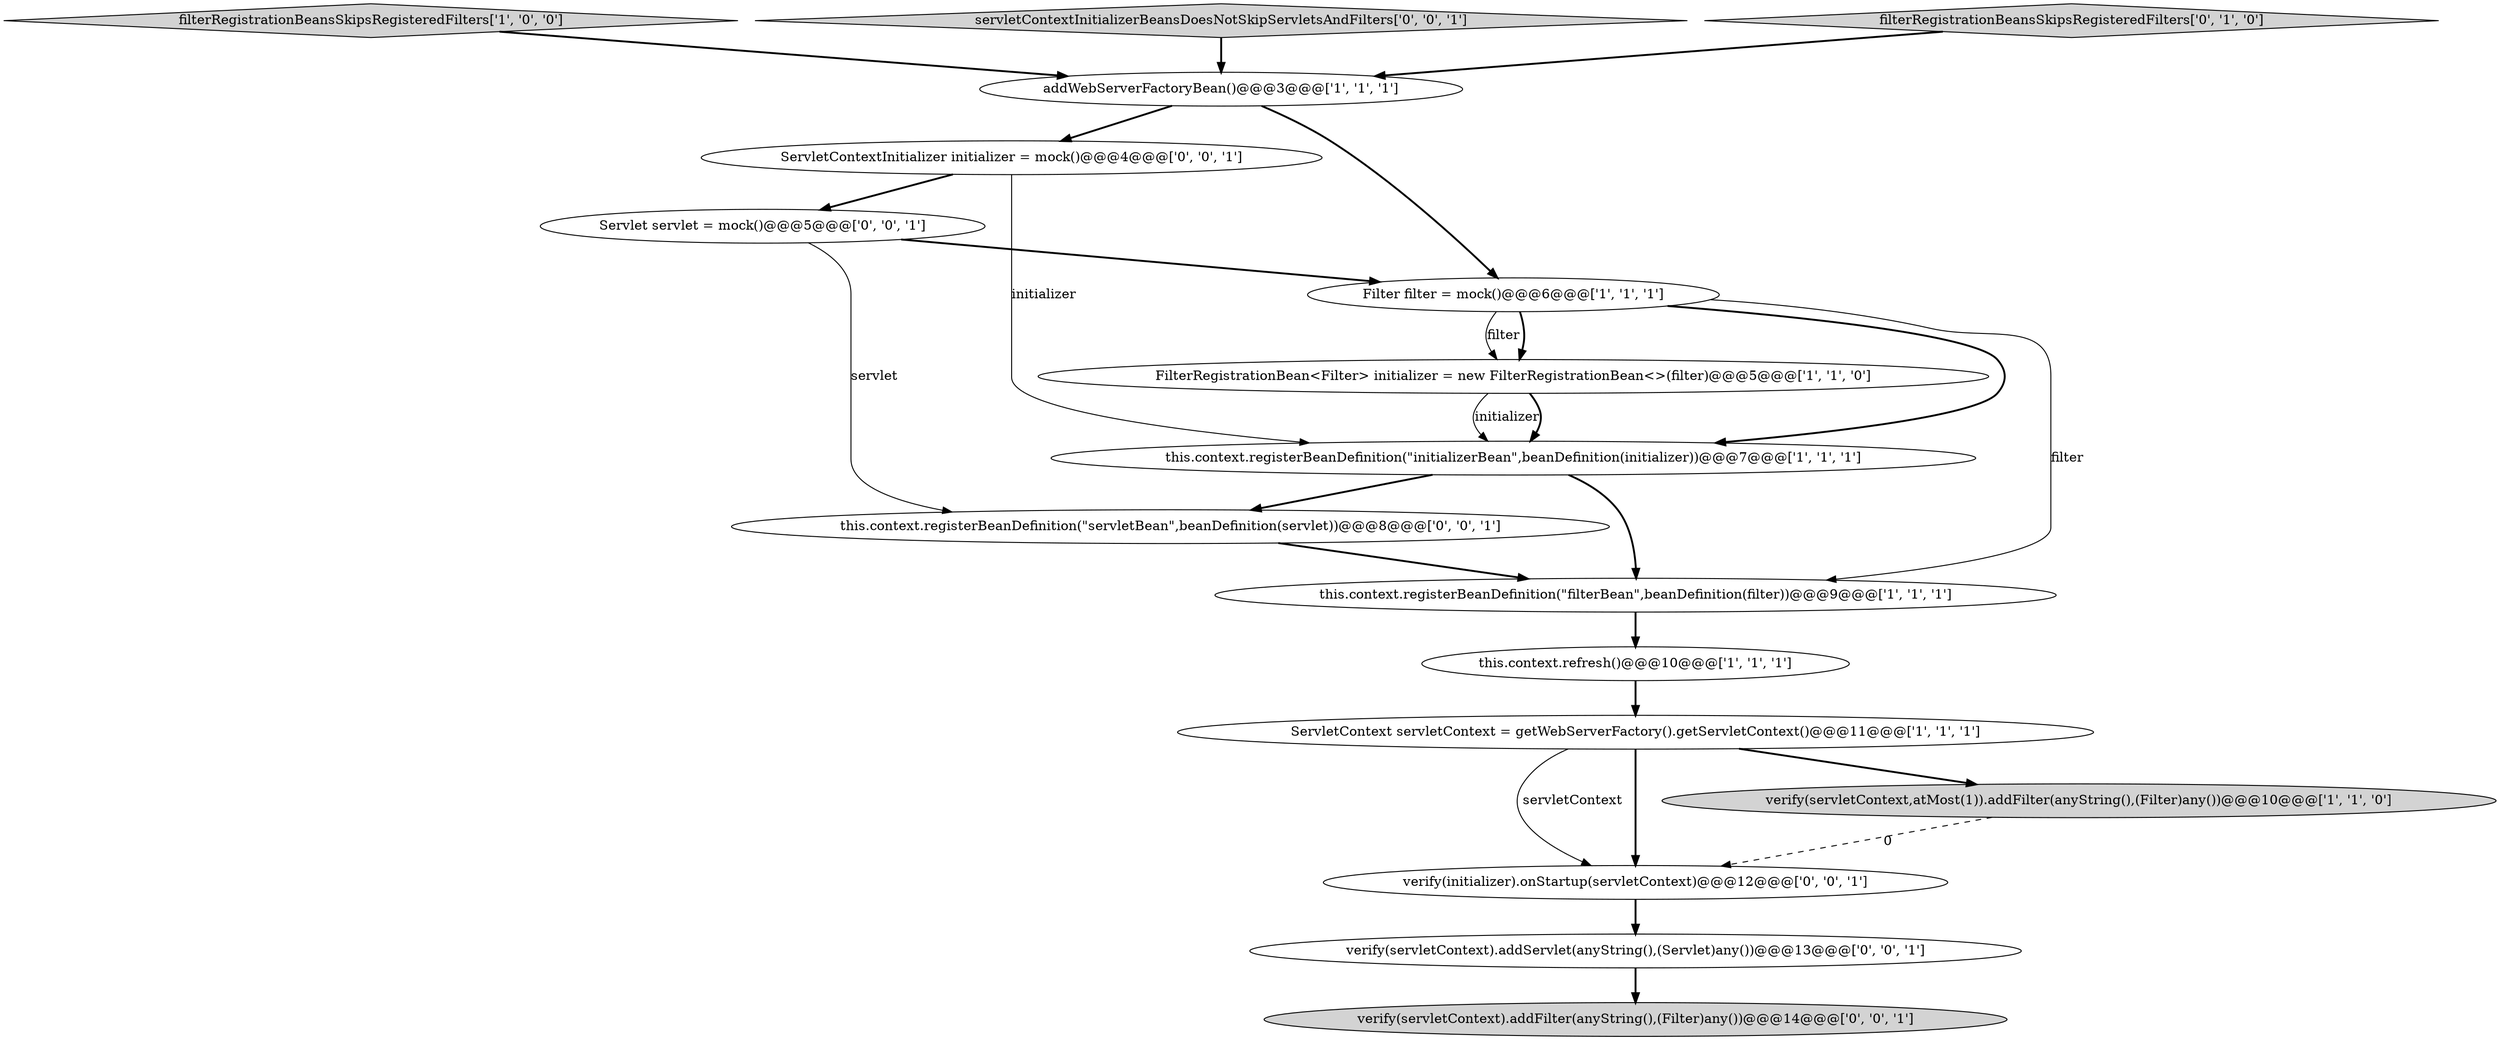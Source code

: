 digraph {
3 [style = filled, label = "FilterRegistrationBean<Filter> initializer = new FilterRegistrationBean<>(filter)@@@5@@@['1', '1', '0']", fillcolor = white, shape = ellipse image = "AAA0AAABBB1BBB"];
6 [style = filled, label = "ServletContext servletContext = getWebServerFactory().getServletContext()@@@11@@@['1', '1', '1']", fillcolor = white, shape = ellipse image = "AAA0AAABBB1BBB"];
5 [style = filled, label = "this.context.registerBeanDefinition(\"initializerBean\",beanDefinition(initializer))@@@7@@@['1', '1', '1']", fillcolor = white, shape = ellipse image = "AAA0AAABBB1BBB"];
0 [style = filled, label = "this.context.refresh()@@@10@@@['1', '1', '1']", fillcolor = white, shape = ellipse image = "AAA0AAABBB1BBB"];
4 [style = filled, label = "this.context.registerBeanDefinition(\"filterBean\",beanDefinition(filter))@@@9@@@['1', '1', '1']", fillcolor = white, shape = ellipse image = "AAA0AAABBB1BBB"];
15 [style = filled, label = "verify(servletContext).addServlet(anyString(),(Servlet)any())@@@13@@@['0', '0', '1']", fillcolor = white, shape = ellipse image = "AAA0AAABBB3BBB"];
12 [style = filled, label = "ServletContextInitializer initializer = mock()@@@4@@@['0', '0', '1']", fillcolor = white, shape = ellipse image = "AAA0AAABBB3BBB"];
8 [style = filled, label = "filterRegistrationBeansSkipsRegisteredFilters['1', '0', '0']", fillcolor = lightgray, shape = diamond image = "AAA0AAABBB1BBB"];
16 [style = filled, label = "this.context.registerBeanDefinition(\"servletBean\",beanDefinition(servlet))@@@8@@@['0', '0', '1']", fillcolor = white, shape = ellipse image = "AAA0AAABBB3BBB"];
11 [style = filled, label = "verify(servletContext).addFilter(anyString(),(Filter)any())@@@14@@@['0', '0', '1']", fillcolor = lightgray, shape = ellipse image = "AAA0AAABBB3BBB"];
10 [style = filled, label = "servletContextInitializerBeansDoesNotSkipServletsAndFilters['0', '0', '1']", fillcolor = lightgray, shape = diamond image = "AAA0AAABBB3BBB"];
14 [style = filled, label = "verify(initializer).onStartup(servletContext)@@@12@@@['0', '0', '1']", fillcolor = white, shape = ellipse image = "AAA0AAABBB3BBB"];
9 [style = filled, label = "filterRegistrationBeansSkipsRegisteredFilters['0', '1', '0']", fillcolor = lightgray, shape = diamond image = "AAA0AAABBB2BBB"];
13 [style = filled, label = "Servlet servlet = mock()@@@5@@@['0', '0', '1']", fillcolor = white, shape = ellipse image = "AAA0AAABBB3BBB"];
7 [style = filled, label = "addWebServerFactoryBean()@@@3@@@['1', '1', '1']", fillcolor = white, shape = ellipse image = "AAA0AAABBB1BBB"];
1 [style = filled, label = "Filter filter = mock()@@@6@@@['1', '1', '1']", fillcolor = white, shape = ellipse image = "AAA0AAABBB1BBB"];
2 [style = filled, label = "verify(servletContext,atMost(1)).addFilter(anyString(),(Filter)any())@@@10@@@['1', '1', '0']", fillcolor = lightgray, shape = ellipse image = "AAA0AAABBB1BBB"];
0->6 [style = bold, label=""];
3->5 [style = solid, label="initializer"];
6->14 [style = solid, label="servletContext"];
16->4 [style = bold, label=""];
13->16 [style = solid, label="servlet"];
3->5 [style = bold, label=""];
5->4 [style = bold, label=""];
6->2 [style = bold, label=""];
9->7 [style = bold, label=""];
12->13 [style = bold, label=""];
1->4 [style = solid, label="filter"];
10->7 [style = bold, label=""];
1->3 [style = bold, label=""];
6->14 [style = bold, label=""];
7->12 [style = bold, label=""];
15->11 [style = bold, label=""];
2->14 [style = dashed, label="0"];
13->1 [style = bold, label=""];
12->5 [style = solid, label="initializer"];
8->7 [style = bold, label=""];
7->1 [style = bold, label=""];
14->15 [style = bold, label=""];
5->16 [style = bold, label=""];
4->0 [style = bold, label=""];
1->5 [style = bold, label=""];
1->3 [style = solid, label="filter"];
}
